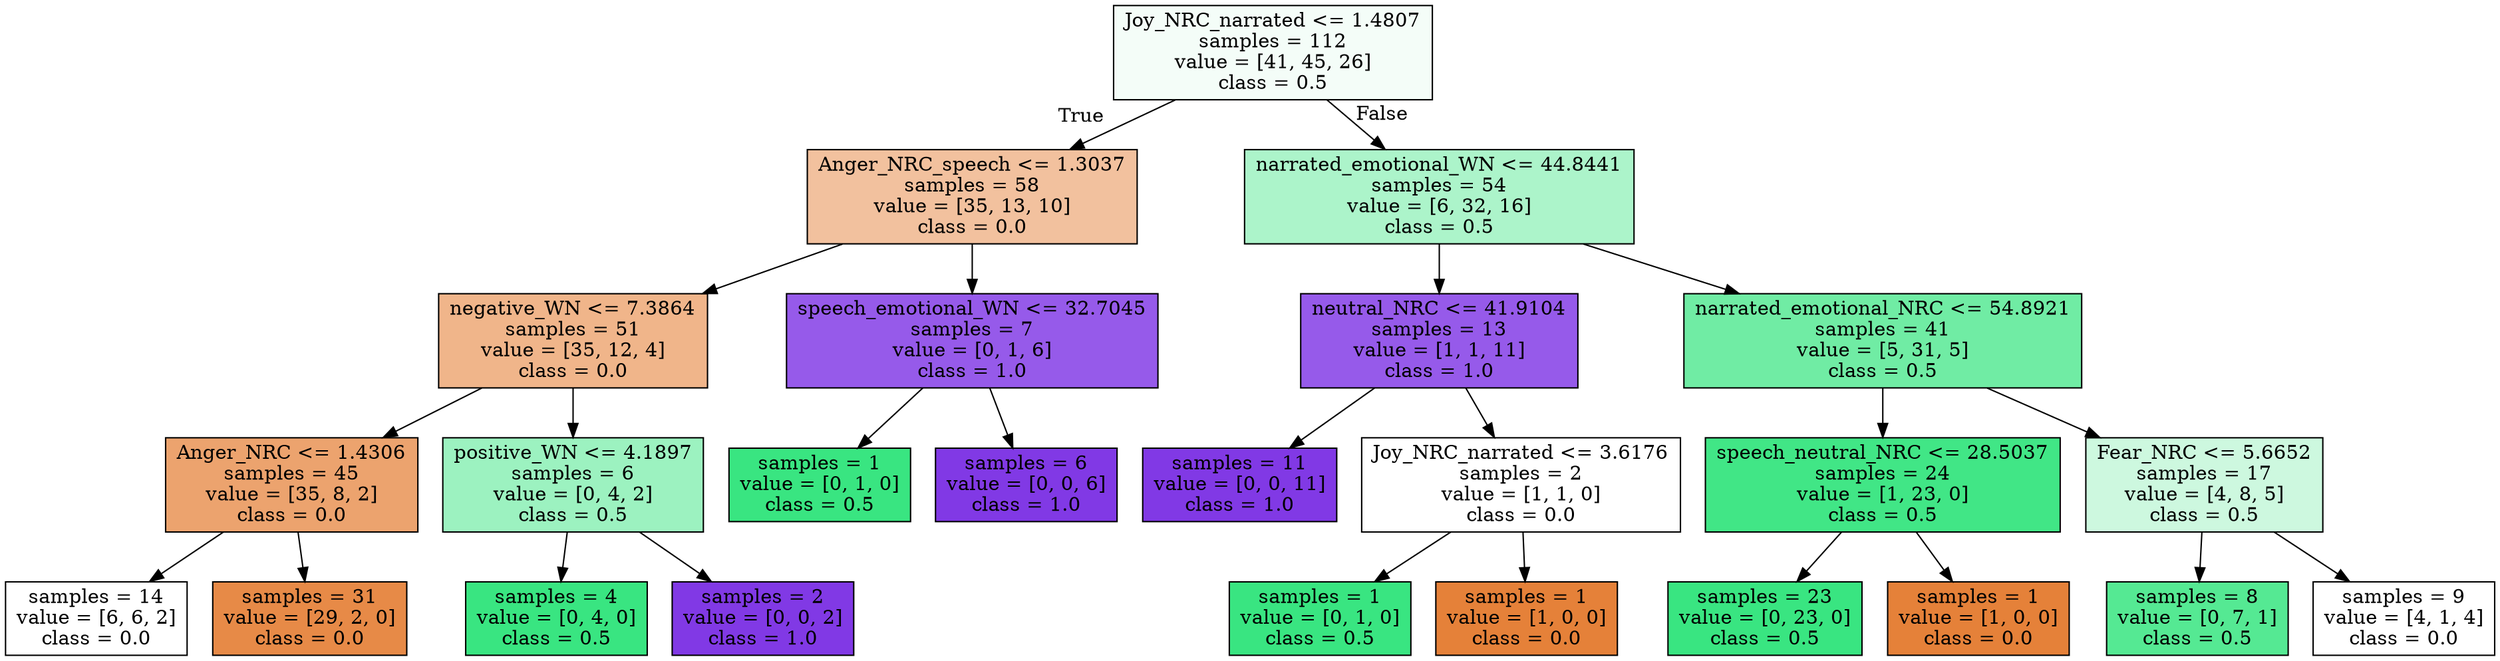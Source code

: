 digraph Tree {
node [shape=box, style="filled", color="black"] ;
0 [label="Joy_NRC_narrated <= 1.4807\nsamples = 112\nvalue = [41, 45, 26]\nclass = 0.5", fillcolor="#39e5810e"] ;
1 [label="Anger_NRC_speech <= 1.3037\nsamples = 58\nvalue = [35, 13, 10]\nclass = 0.0", fillcolor="#e581397d"] ;
0 -> 1 [labeldistance=2.5, labelangle=45, headlabel="True"] ;
2 [label="negative_WN <= 7.3864\nsamples = 51\nvalue = [35, 12, 4]\nclass = 0.0", fillcolor="#e5813996"] ;
1 -> 2 ;
3 [label="Anger_NRC <= 1.4306\nsamples = 45\nvalue = [35, 8, 2]\nclass = 0.0", fillcolor="#e58139ba"] ;
2 -> 3 ;
4 [label="samples = 14\nvalue = [6, 6, 2]\nclass = 0.0", fillcolor="#e5813900"] ;
3 -> 4 ;
5 [label="samples = 31\nvalue = [29, 2, 0]\nclass = 0.0", fillcolor="#e58139ed"] ;
3 -> 5 ;
6 [label="positive_WN <= 4.1897\nsamples = 6\nvalue = [0, 4, 2]\nclass = 0.5", fillcolor="#39e5817f"] ;
2 -> 6 ;
7 [label="samples = 4\nvalue = [0, 4, 0]\nclass = 0.5", fillcolor="#39e581ff"] ;
6 -> 7 ;
8 [label="samples = 2\nvalue = [0, 0, 2]\nclass = 1.0", fillcolor="#8139e5ff"] ;
6 -> 8 ;
9 [label="speech_emotional_WN <= 32.7045\nsamples = 7\nvalue = [0, 1, 6]\nclass = 1.0", fillcolor="#8139e5d4"] ;
1 -> 9 ;
10 [label="samples = 1\nvalue = [0, 1, 0]\nclass = 0.5", fillcolor="#39e581ff"] ;
9 -> 10 ;
11 [label="samples = 6\nvalue = [0, 0, 6]\nclass = 1.0", fillcolor="#8139e5ff"] ;
9 -> 11 ;
12 [label="narrated_emotional_WN <= 44.8441\nsamples = 54\nvalue = [6, 32, 16]\nclass = 0.5", fillcolor="#39e5816b"] ;
0 -> 12 [labeldistance=2.5, labelangle=-45, headlabel="False"] ;
13 [label="neutral_NRC <= 41.9104\nsamples = 13\nvalue = [1, 1, 11]\nclass = 1.0", fillcolor="#8139e5d4"] ;
12 -> 13 ;
14 [label="samples = 11\nvalue = [0, 0, 11]\nclass = 1.0", fillcolor="#8139e5ff"] ;
13 -> 14 ;
15 [label="Joy_NRC_narrated <= 3.6176\nsamples = 2\nvalue = [1, 1, 0]\nclass = 0.0", fillcolor="#e5813900"] ;
13 -> 15 ;
16 [label="samples = 1\nvalue = [0, 1, 0]\nclass = 0.5", fillcolor="#39e581ff"] ;
15 -> 16 ;
17 [label="samples = 1\nvalue = [1, 0, 0]\nclass = 0.0", fillcolor="#e58139ff"] ;
15 -> 17 ;
18 [label="narrated_emotional_NRC <= 54.8921\nsamples = 41\nvalue = [5, 31, 5]\nclass = 0.5", fillcolor="#39e581b8"] ;
12 -> 18 ;
19 [label="speech_neutral_NRC <= 28.5037\nsamples = 24\nvalue = [1, 23, 0]\nclass = 0.5", fillcolor="#39e581f4"] ;
18 -> 19 ;
20 [label="samples = 23\nvalue = [0, 23, 0]\nclass = 0.5", fillcolor="#39e581ff"] ;
19 -> 20 ;
21 [label="samples = 1\nvalue = [1, 0, 0]\nclass = 0.0", fillcolor="#e58139ff"] ;
19 -> 21 ;
22 [label="Fear_NRC <= 5.6652\nsamples = 17\nvalue = [4, 8, 5]\nclass = 0.5", fillcolor="#39e58140"] ;
18 -> 22 ;
23 [label="samples = 8\nvalue = [0, 7, 1]\nclass = 0.5", fillcolor="#39e581db"] ;
22 -> 23 ;
24 [label="samples = 9\nvalue = [4, 1, 4]\nclass = 0.0", fillcolor="#e5813900"] ;
22 -> 24 ;
}